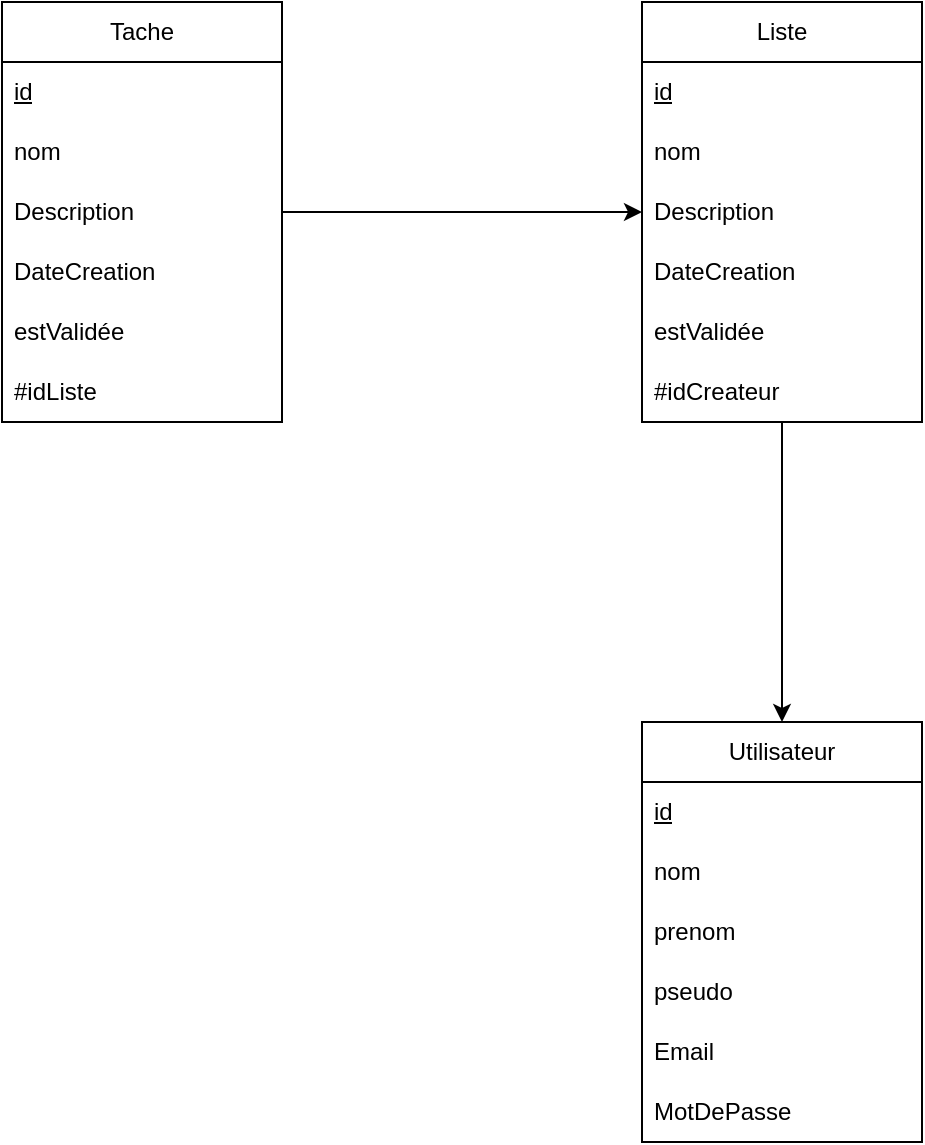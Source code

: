 <mxfile version="20.6.0"><diagram id="m6SvVhZh1tycoRW3iEHN" name="Page-1"><mxGraphModel dx="1148" dy="678" grid="1" gridSize="10" guides="1" tooltips="1" connect="1" arrows="1" fold="1" page="1" pageScale="1" pageWidth="827" pageHeight="1169" math="0" shadow="0"><root><mxCell id="0"/><mxCell id="1" parent="0"/><mxCell id="fl3PqScZ7OTv32gjNNKK-1" value="Tache" style="swimlane;fontStyle=0;childLayout=stackLayout;horizontal=1;startSize=30;horizontalStack=0;resizeParent=1;resizeParentMax=0;resizeLast=0;collapsible=1;marginBottom=0;whiteSpace=wrap;html=1;" vertex="1" parent="1"><mxGeometry x="220" y="210" width="140" height="210" as="geometry"/></mxCell><mxCell id="fl3PqScZ7OTv32gjNNKK-2" value="&lt;u&gt;id&lt;/u&gt;" style="text;strokeColor=none;fillColor=none;align=left;verticalAlign=middle;spacingLeft=4;spacingRight=4;overflow=hidden;points=[[0,0.5],[1,0.5]];portConstraint=eastwest;rotatable=0;whiteSpace=wrap;html=1;" vertex="1" parent="fl3PqScZ7OTv32gjNNKK-1"><mxGeometry y="30" width="140" height="30" as="geometry"/></mxCell><mxCell id="fl3PqScZ7OTv32gjNNKK-3" value="nom" style="text;strokeColor=none;fillColor=none;align=left;verticalAlign=middle;spacingLeft=4;spacingRight=4;overflow=hidden;points=[[0,0.5],[1,0.5]];portConstraint=eastwest;rotatable=0;whiteSpace=wrap;html=1;" vertex="1" parent="fl3PqScZ7OTv32gjNNKK-1"><mxGeometry y="60" width="140" height="30" as="geometry"/></mxCell><mxCell id="fl3PqScZ7OTv32gjNNKK-4" value="Description" style="text;strokeColor=none;fillColor=none;align=left;verticalAlign=middle;spacingLeft=4;spacingRight=4;overflow=hidden;points=[[0,0.5],[1,0.5]];portConstraint=eastwest;rotatable=0;whiteSpace=wrap;html=1;" vertex="1" parent="fl3PqScZ7OTv32gjNNKK-1"><mxGeometry y="90" width="140" height="30" as="geometry"/></mxCell><mxCell id="fl3PqScZ7OTv32gjNNKK-6" value="DateCreation" style="text;strokeColor=none;fillColor=none;align=left;verticalAlign=middle;spacingLeft=4;spacingRight=4;overflow=hidden;points=[[0,0.5],[1,0.5]];portConstraint=eastwest;rotatable=0;whiteSpace=wrap;html=1;" vertex="1" parent="fl3PqScZ7OTv32gjNNKK-1"><mxGeometry y="120" width="140" height="30" as="geometry"/></mxCell><mxCell id="fl3PqScZ7OTv32gjNNKK-17" value="estValidée" style="text;strokeColor=none;fillColor=none;align=left;verticalAlign=middle;spacingLeft=4;spacingRight=4;overflow=hidden;points=[[0,0.5],[1,0.5]];portConstraint=eastwest;rotatable=0;whiteSpace=wrap;html=1;" vertex="1" parent="fl3PqScZ7OTv32gjNNKK-1"><mxGeometry y="150" width="140" height="30" as="geometry"/></mxCell><mxCell id="fl3PqScZ7OTv32gjNNKK-7" value="#idListe" style="text;strokeColor=none;fillColor=none;align=left;verticalAlign=middle;spacingLeft=4;spacingRight=4;overflow=hidden;points=[[0,0.5],[1,0.5]];portConstraint=eastwest;rotatable=0;whiteSpace=wrap;html=1;" vertex="1" parent="fl3PqScZ7OTv32gjNNKK-1"><mxGeometry y="180" width="140" height="30" as="geometry"/></mxCell><mxCell id="fl3PqScZ7OTv32gjNNKK-8" value="Liste" style="swimlane;fontStyle=0;childLayout=stackLayout;horizontal=1;startSize=30;horizontalStack=0;resizeParent=1;resizeParentMax=0;resizeLast=0;collapsible=1;marginBottom=0;whiteSpace=wrap;html=1;" vertex="1" parent="1"><mxGeometry x="540" y="210" width="140" height="210" as="geometry"/></mxCell><mxCell id="fl3PqScZ7OTv32gjNNKK-9" value="&lt;u&gt;id&lt;/u&gt;" style="text;strokeColor=none;fillColor=none;align=left;verticalAlign=middle;spacingLeft=4;spacingRight=4;overflow=hidden;points=[[0,0.5],[1,0.5]];portConstraint=eastwest;rotatable=0;whiteSpace=wrap;html=1;" vertex="1" parent="fl3PqScZ7OTv32gjNNKK-8"><mxGeometry y="30" width="140" height="30" as="geometry"/></mxCell><mxCell id="fl3PqScZ7OTv32gjNNKK-10" value="nom" style="text;strokeColor=none;fillColor=none;align=left;verticalAlign=middle;spacingLeft=4;spacingRight=4;overflow=hidden;points=[[0,0.5],[1,0.5]];portConstraint=eastwest;rotatable=0;whiteSpace=wrap;html=1;" vertex="1" parent="fl3PqScZ7OTv32gjNNKK-8"><mxGeometry y="60" width="140" height="30" as="geometry"/></mxCell><mxCell id="fl3PqScZ7OTv32gjNNKK-11" value="Description" style="text;strokeColor=none;fillColor=none;align=left;verticalAlign=middle;spacingLeft=4;spacingRight=4;overflow=hidden;points=[[0,0.5],[1,0.5]];portConstraint=eastwest;rotatable=0;whiteSpace=wrap;html=1;" vertex="1" parent="fl3PqScZ7OTv32gjNNKK-8"><mxGeometry y="90" width="140" height="30" as="geometry"/></mxCell><mxCell id="fl3PqScZ7OTv32gjNNKK-12" value="DateCreation" style="text;strokeColor=none;fillColor=none;align=left;verticalAlign=middle;spacingLeft=4;spacingRight=4;overflow=hidden;points=[[0,0.5],[1,0.5]];portConstraint=eastwest;rotatable=0;whiteSpace=wrap;html=1;" vertex="1" parent="fl3PqScZ7OTv32gjNNKK-8"><mxGeometry y="120" width="140" height="30" as="geometry"/></mxCell><mxCell id="fl3PqScZ7OTv32gjNNKK-27" value="estValidée" style="text;strokeColor=none;fillColor=none;align=left;verticalAlign=middle;spacingLeft=4;spacingRight=4;overflow=hidden;points=[[0,0.5],[1,0.5]];portConstraint=eastwest;rotatable=0;whiteSpace=wrap;html=1;" vertex="1" parent="fl3PqScZ7OTv32gjNNKK-8"><mxGeometry y="150" width="140" height="30" as="geometry"/></mxCell><mxCell id="fl3PqScZ7OTv32gjNNKK-13" value="#idCreateur" style="text;strokeColor=none;fillColor=none;align=left;verticalAlign=middle;spacingLeft=4;spacingRight=4;overflow=hidden;points=[[0,0.5],[1,0.5]];portConstraint=eastwest;rotatable=0;whiteSpace=wrap;html=1;" vertex="1" parent="fl3PqScZ7OTv32gjNNKK-8"><mxGeometry y="180" width="140" height="30" as="geometry"/></mxCell><mxCell id="fl3PqScZ7OTv32gjNNKK-16" value="" style="endArrow=classic;html=1;rounded=0;" edge="1" parent="1" source="fl3PqScZ7OTv32gjNNKK-1" target="fl3PqScZ7OTv32gjNNKK-8"><mxGeometry width="50" height="50" relative="1" as="geometry"><mxPoint x="350" y="320" as="sourcePoint"/><mxPoint x="400" y="270" as="targetPoint"/></mxGeometry></mxCell><mxCell id="fl3PqScZ7OTv32gjNNKK-18" value="Utilisateur" style="swimlane;fontStyle=0;childLayout=stackLayout;horizontal=1;startSize=30;horizontalStack=0;resizeParent=1;resizeParentMax=0;resizeLast=0;collapsible=1;marginBottom=0;whiteSpace=wrap;html=1;" vertex="1" parent="1"><mxGeometry x="540" y="570" width="140" height="210" as="geometry"/></mxCell><mxCell id="fl3PqScZ7OTv32gjNNKK-19" value="&lt;u&gt;id&lt;/u&gt;" style="text;strokeColor=none;fillColor=none;align=left;verticalAlign=middle;spacingLeft=4;spacingRight=4;overflow=hidden;points=[[0,0.5],[1,0.5]];portConstraint=eastwest;rotatable=0;whiteSpace=wrap;html=1;" vertex="1" parent="fl3PqScZ7OTv32gjNNKK-18"><mxGeometry y="30" width="140" height="30" as="geometry"/></mxCell><mxCell id="fl3PqScZ7OTv32gjNNKK-20" value="nom" style="text;strokeColor=none;fillColor=none;align=left;verticalAlign=middle;spacingLeft=4;spacingRight=4;overflow=hidden;points=[[0,0.5],[1,0.5]];portConstraint=eastwest;rotatable=0;whiteSpace=wrap;html=1;" vertex="1" parent="fl3PqScZ7OTv32gjNNKK-18"><mxGeometry y="60" width="140" height="30" as="geometry"/></mxCell><mxCell id="fl3PqScZ7OTv32gjNNKK-21" value="prenom" style="text;strokeColor=none;fillColor=none;align=left;verticalAlign=middle;spacingLeft=4;spacingRight=4;overflow=hidden;points=[[0,0.5],[1,0.5]];portConstraint=eastwest;rotatable=0;whiteSpace=wrap;html=1;" vertex="1" parent="fl3PqScZ7OTv32gjNNKK-18"><mxGeometry y="90" width="140" height="30" as="geometry"/></mxCell><mxCell id="fl3PqScZ7OTv32gjNNKK-22" value="pseudo" style="text;strokeColor=none;fillColor=none;align=left;verticalAlign=middle;spacingLeft=4;spacingRight=4;overflow=hidden;points=[[0,0.5],[1,0.5]];portConstraint=eastwest;rotatable=0;whiteSpace=wrap;html=1;" vertex="1" parent="fl3PqScZ7OTv32gjNNKK-18"><mxGeometry y="120" width="140" height="30" as="geometry"/></mxCell><mxCell id="fl3PqScZ7OTv32gjNNKK-23" value="Email" style="text;strokeColor=none;fillColor=none;align=left;verticalAlign=middle;spacingLeft=4;spacingRight=4;overflow=hidden;points=[[0,0.5],[1,0.5]];portConstraint=eastwest;rotatable=0;whiteSpace=wrap;html=1;" vertex="1" parent="fl3PqScZ7OTv32gjNNKK-18"><mxGeometry y="150" width="140" height="30" as="geometry"/></mxCell><mxCell id="fl3PqScZ7OTv32gjNNKK-25" value="MotDePasse" style="text;strokeColor=none;fillColor=none;align=left;verticalAlign=middle;spacingLeft=4;spacingRight=4;overflow=hidden;points=[[0,0.5],[1,0.5]];portConstraint=eastwest;rotatable=0;whiteSpace=wrap;html=1;" vertex="1" parent="fl3PqScZ7OTv32gjNNKK-18"><mxGeometry y="180" width="140" height="30" as="geometry"/></mxCell><mxCell id="fl3PqScZ7OTv32gjNNKK-26" value="" style="endArrow=classic;html=1;rounded=0;" edge="1" parent="1" source="fl3PqScZ7OTv32gjNNKK-8" target="fl3PqScZ7OTv32gjNNKK-18"><mxGeometry width="50" height="50" relative="1" as="geometry"><mxPoint x="360" y="550" as="sourcePoint"/><mxPoint x="410" y="500" as="targetPoint"/></mxGeometry></mxCell></root></mxGraphModel></diagram></mxfile>